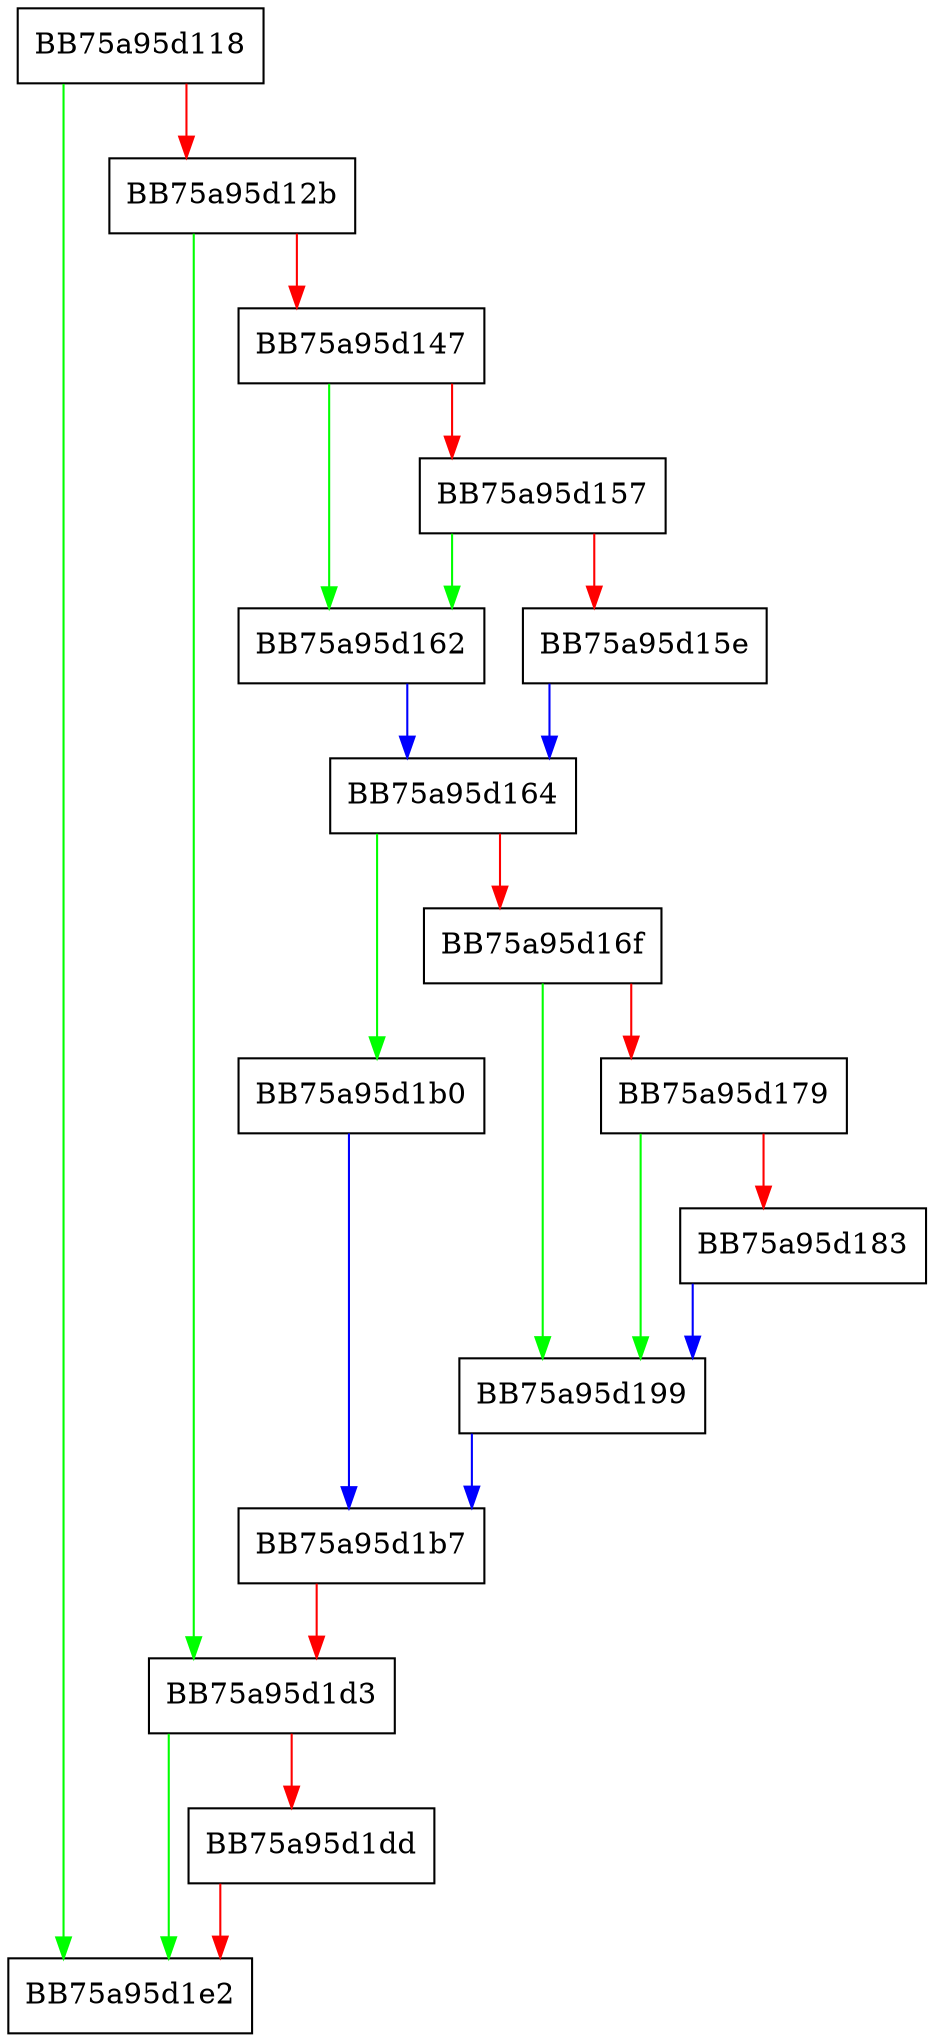 digraph update_lbr_flow {
  node [shape="box"];
  graph [splines=ortho];
  BB75a95d118 -> BB75a95d1e2 [color="green"];
  BB75a95d118 -> BB75a95d12b [color="red"];
  BB75a95d12b -> BB75a95d1d3 [color="green"];
  BB75a95d12b -> BB75a95d147 [color="red"];
  BB75a95d147 -> BB75a95d162 [color="green"];
  BB75a95d147 -> BB75a95d157 [color="red"];
  BB75a95d157 -> BB75a95d162 [color="green"];
  BB75a95d157 -> BB75a95d15e [color="red"];
  BB75a95d15e -> BB75a95d164 [color="blue"];
  BB75a95d162 -> BB75a95d164 [color="blue"];
  BB75a95d164 -> BB75a95d1b0 [color="green"];
  BB75a95d164 -> BB75a95d16f [color="red"];
  BB75a95d16f -> BB75a95d199 [color="green"];
  BB75a95d16f -> BB75a95d179 [color="red"];
  BB75a95d179 -> BB75a95d199 [color="green"];
  BB75a95d179 -> BB75a95d183 [color="red"];
  BB75a95d183 -> BB75a95d199 [color="blue"];
  BB75a95d199 -> BB75a95d1b7 [color="blue"];
  BB75a95d1b0 -> BB75a95d1b7 [color="blue"];
  BB75a95d1b7 -> BB75a95d1d3 [color="red"];
  BB75a95d1d3 -> BB75a95d1e2 [color="green"];
  BB75a95d1d3 -> BB75a95d1dd [color="red"];
  BB75a95d1dd -> BB75a95d1e2 [color="red"];
}